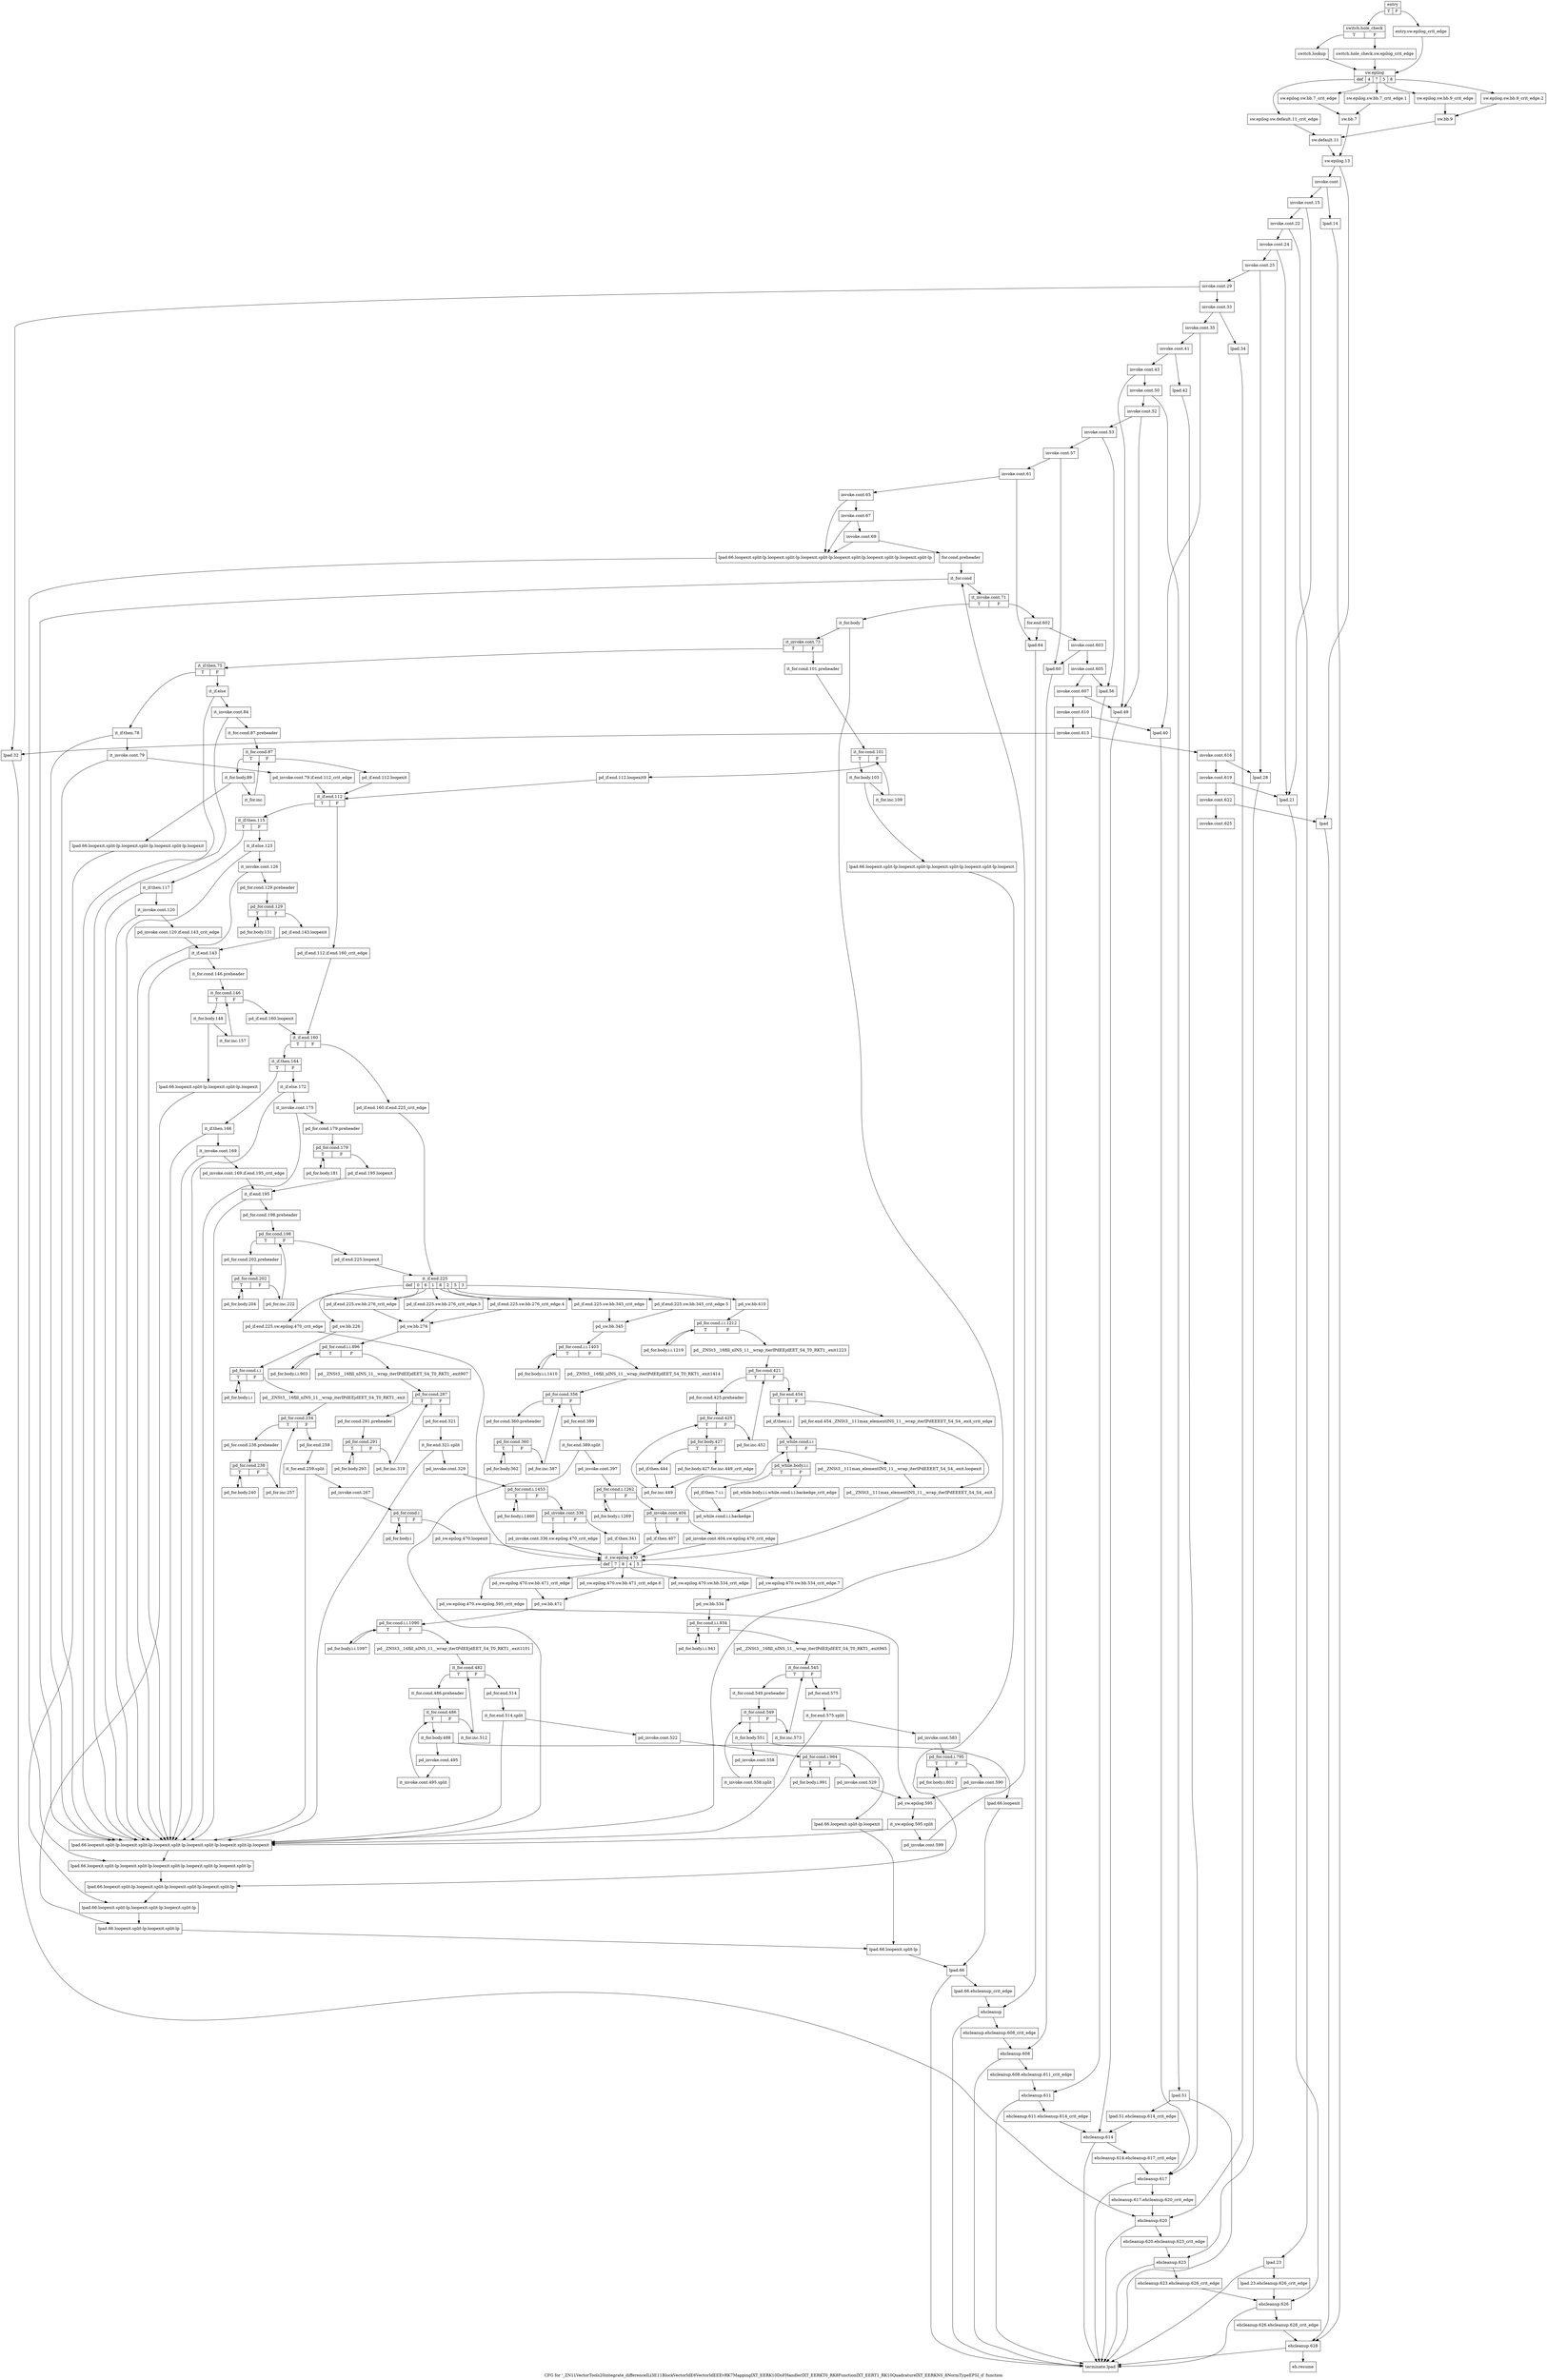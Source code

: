 digraph "CFG for '_ZN11VectorTools20integrate_differenceILi3E11BlockVectorIdE6VectorIdEEEvRK7MappingIXT_EERK10DoFHandlerIXT_EERKT0_RK8FunctionIXT_EERT1_RK10QuadratureIXT_EERKNS_8NormTypeEPSI_d' function" {
	label="CFG for '_ZN11VectorTools20integrate_differenceILi3E11BlockVectorIdE6VectorIdEEEvRK7MappingIXT_EERK10DoFHandlerIXT_EERKT0_RK8FunctionIXT_EERT1_RK10QuadratureIXT_EERKNS_8NormTypeEPSI_d' function";

	Node0x8776510 [shape=record,label="{entry|{<s0>T|<s1>F}}"];
	Node0x8776510:s0 -> Node0x87d6840;
	Node0x8776510:s1 -> Node0x87d67f0;
	Node0x87d67f0 [shape=record,label="{entry.sw.epilog_crit_edge}"];
	Node0x87d67f0 -> Node0x87d6930;
	Node0x87d6840 [shape=record,label="{switch.hole_check|{<s0>T|<s1>F}}"];
	Node0x87d6840:s0 -> Node0x87d68e0;
	Node0x87d6840:s1 -> Node0x87d6890;
	Node0x87d6890 [shape=record,label="{switch.hole_check.sw.epilog_crit_edge}"];
	Node0x87d6890 -> Node0x87d6930;
	Node0x87d68e0 [shape=record,label="{switch.lookup}"];
	Node0x87d68e0 -> Node0x87d6930;
	Node0x87d6930 [shape=record,label="{sw.epilog|{<s0>def|<s1>4|<s2>7|<s3>5|<s4>8}}"];
	Node0x87d6930:s0 -> Node0x87d6ac0;
	Node0x87d6930:s1 -> Node0x87d6a70;
	Node0x87d6930:s2 -> Node0x87d6a20;
	Node0x87d6930:s3 -> Node0x87d69d0;
	Node0x87d6930:s4 -> Node0x87d6980;
	Node0x87d6980 [shape=record,label="{sw.epilog.sw.bb.9_crit_edge.2}"];
	Node0x87d6980 -> Node0x87d6b60;
	Node0x87d69d0 [shape=record,label="{sw.epilog.sw.bb.9_crit_edge}"];
	Node0x87d69d0 -> Node0x87d6b60;
	Node0x87d6a20 [shape=record,label="{sw.epilog.sw.bb.7_crit_edge.1}"];
	Node0x87d6a20 -> Node0x87d6b10;
	Node0x87d6a70 [shape=record,label="{sw.epilog.sw.bb.7_crit_edge}"];
	Node0x87d6a70 -> Node0x87d6b10;
	Node0x87d6ac0 [shape=record,label="{sw.epilog.sw.default.11_crit_edge}"];
	Node0x87d6ac0 -> Node0x87d6bb0;
	Node0x87d6b10 [shape=record,label="{sw.bb.7}"];
	Node0x87d6b10 -> Node0x87d6c00;
	Node0x87d6b60 [shape=record,label="{sw.bb.9}"];
	Node0x87d6b60 -> Node0x87d6bb0;
	Node0x87d6bb0 [shape=record,label="{sw.default.11}"];
	Node0x87d6bb0 -> Node0x87d6c00;
	Node0x87d6c00 [shape=record,label="{sw.epilog.13}"];
	Node0x87d6c00 -> Node0x87d6c50;
	Node0x87d6c00 -> Node0x87d7510;
	Node0x87d6c50 [shape=record,label="{invoke.cont}"];
	Node0x87d6c50 -> Node0x87d6ca0;
	Node0x87d6c50 -> Node0x87d7560;
	Node0x87d6ca0 [shape=record,label="{invoke.cont.15}"];
	Node0x87d6ca0 -> Node0x87d6cf0;
	Node0x87d6ca0 -> Node0x87d75b0;
	Node0x87d6cf0 [shape=record,label="{invoke.cont.22}"];
	Node0x87d6cf0 -> Node0x87d6d40;
	Node0x87d6cf0 -> Node0x87d7600;
	Node0x87d6d40 [shape=record,label="{invoke.cont.24}"];
	Node0x87d6d40 -> Node0x87d6d90;
	Node0x87d6d40 -> Node0x87d75b0;
	Node0x87d6d90 [shape=record,label="{invoke.cont.25}"];
	Node0x87d6d90 -> Node0x87d6de0;
	Node0x87d6d90 -> Node0x87d76a0;
	Node0x87d6de0 [shape=record,label="{invoke.cont.29}"];
	Node0x87d6de0 -> Node0x87d6e30;
	Node0x87d6de0 -> Node0x87d76f0;
	Node0x87d6e30 [shape=record,label="{invoke.cont.33}"];
	Node0x87d6e30 -> Node0x87d6e80;
	Node0x87d6e30 -> Node0x87d7740;
	Node0x87d6e80 [shape=record,label="{invoke.cont.35}"];
	Node0x87d6e80 -> Node0x87d6ed0;
	Node0x87d6e80 -> Node0x87d7790;
	Node0x87d6ed0 [shape=record,label="{invoke.cont.41}"];
	Node0x87d6ed0 -> Node0x87d6f20;
	Node0x87d6ed0 -> Node0x87d77e0;
	Node0x87d6f20 [shape=record,label="{invoke.cont.43}"];
	Node0x87d6f20 -> Node0x87d6f70;
	Node0x87d6f20 -> Node0x87d7830;
	Node0x87d6f70 [shape=record,label="{invoke.cont.50}"];
	Node0x87d6f70 -> Node0x87d6fc0;
	Node0x87d6f70 -> Node0x87d7880;
	Node0x87d6fc0 [shape=record,label="{invoke.cont.52}"];
	Node0x87d6fc0 -> Node0x87d7010;
	Node0x87d6fc0 -> Node0x87d7830;
	Node0x87d7010 [shape=record,label="{invoke.cont.53}"];
	Node0x87d7010 -> Node0x87d7060;
	Node0x87d7010 -> Node0x87d7920;
	Node0x87d7060 [shape=record,label="{invoke.cont.57}"];
	Node0x87d7060 -> Node0x87d70b0;
	Node0x87d7060 -> Node0x87d7970;
	Node0x87d70b0 [shape=record,label="{invoke.cont.61}"];
	Node0x87d70b0 -> Node0x87d7100;
	Node0x87d70b0 -> Node0x87d79c0;
	Node0x87d7100 [shape=record,label="{invoke.cont.65}"];
	Node0x87d7100 -> Node0x87d7150;
	Node0x87d7100 -> Node0x87d7bf0;
	Node0x87d7150 [shape=record,label="{invoke.cont.67}"];
	Node0x87d7150 -> Node0x87d71a0;
	Node0x87d7150 -> Node0x87d7bf0;
	Node0x87d71a0 [shape=record,label="{invoke.cont.69}"];
	Node0x87d71a0 -> Node0x87d71f0;
	Node0x87d71a0 -> Node0x87d7bf0;
	Node0x87d71f0 [shape=record,label="{for.cond.preheader}"];
	Node0x87d71f0 -> Node0x87d7240;
	Node0x87d7240 [shape=record,label="{it_for.cond}"];
	Node0x87d7240 -> Node0x87d7290;
	Node0x87d7240 -> Node0x87d7ba0;
	Node0x87d7290 [shape=record,label="{it_invoke.cont.71|{<s0>T|<s1>F}}"];
	Node0x87d7290:s0 -> Node0x87d72e0;
	Node0x87d7290:s1 -> Node0x87db110;
	Node0x87d72e0 [shape=record,label="{it_for.body}"];
	Node0x87d72e0 -> Node0x87d7330;
	Node0x87d72e0 -> Node0x87d7ba0;
	Node0x87d7330 [shape=record,label="{it_invoke.cont.73|{<s0>T|<s1>F}}"];
	Node0x87d7330:s0 -> Node0x87d73d0;
	Node0x87d7330:s1 -> Node0x87d7380;
	Node0x87d7380 [shape=record,label="{it_for.cond.101.preheader}"];
	Node0x87d7380 -> Node0x87d8050;
	Node0x87d73d0 [shape=record,label="{it_if.then.75|{<s0>T|<s1>F}}"];
	Node0x87d73d0:s0 -> Node0x87d7420;
	Node0x87d73d0:s1 -> Node0x87d7e70;
	Node0x87d7420 [shape=record,label="{it_if.then.78}"];
	Node0x87d7420 -> Node0x87d7470;
	Node0x87d7420 -> Node0x87d7ba0;
	Node0x87d7470 [shape=record,label="{it_invoke.cont.79}"];
	Node0x87d7470 -> Node0x87d74c0;
	Node0x87d7470 -> Node0x87d7ba0;
	Node0x87d74c0 [shape=record,label="{pd_invoke.cont.79.if.end.112_crit_edge}"];
	Node0x87d74c0 -> Node0x87d81e0;
	Node0x87d7510 [shape=record,label="{lpad}"];
	Node0x87d7510 -> Node0x87db930;
	Node0x87d7560 [shape=record,label="{lpad.14}"];
	Node0x87d7560 -> Node0x87db930;
	Node0x87d75b0 [shape=record,label="{lpad.21}"];
	Node0x87d75b0 -> Node0x87db890;
	Node0x87d7600 [shape=record,label="{lpad.23}"];
	Node0x87d7600 -> Node0x87d7650;
	Node0x87d7600 -> Node0x87db9d0;
	Node0x87d7650 [shape=record,label="{lpad.23.ehcleanup.626_crit_edge}"];
	Node0x87d7650 -> Node0x87db890;
	Node0x87d76a0 [shape=record,label="{lpad.28}"];
	Node0x87d76a0 -> Node0x87db7f0;
	Node0x87d76f0 [shape=record,label="{lpad.32}"];
	Node0x87d76f0 -> Node0x87db750;
	Node0x87d7740 [shape=record,label="{lpad.34}"];
	Node0x87d7740 -> Node0x87db750;
	Node0x87d7790 [shape=record,label="{lpad.40}"];
	Node0x87d7790 -> Node0x87db6b0;
	Node0x87d77e0 [shape=record,label="{lpad.42}"];
	Node0x87d77e0 -> Node0x87db6b0;
	Node0x87d7830 [shape=record,label="{lpad.49}"];
	Node0x87d7830 -> Node0x87db610;
	Node0x87d7880 [shape=record,label="{lpad.51}"];
	Node0x87d7880 -> Node0x87d78d0;
	Node0x87d7880 -> Node0x87db9d0;
	Node0x87d78d0 [shape=record,label="{lpad.51.ehcleanup.614_crit_edge}"];
	Node0x87d78d0 -> Node0x87db610;
	Node0x87d7920 [shape=record,label="{lpad.56}"];
	Node0x87d7920 -> Node0x87db570;
	Node0x87d7970 [shape=record,label="{lpad.60}"];
	Node0x87d7970 -> Node0x87db4d0;
	Node0x87d79c0 [shape=record,label="{lpad.64}"];
	Node0x87d79c0 -> Node0x87db430;
	Node0x87d7a10 [shape=record,label="{lpad.66.loopexit}"];
	Node0x87d7a10 -> Node0x87d7dd0;
	Node0x87d7a60 [shape=record,label="{lpad.66.loopexit.split-lp.loopexit}"];
	Node0x87d7a60 -> Node0x87d7d80;
	Node0x87d7ab0 [shape=record,label="{lpad.66.loopexit.split-lp.loopexit.split-lp.loopexit}"];
	Node0x87d7ab0 -> Node0x87d7d30;
	Node0x87d7b00 [shape=record,label="{lpad.66.loopexit.split-lp.loopexit.split-lp.loopexit.split-lp.loopexit}"];
	Node0x87d7b00 -> Node0x87d7ce0;
	Node0x87d7b50 [shape=record,label="{lpad.66.loopexit.split-lp.loopexit.split-lp.loopexit.split-lp.loopexit.split-lp.loopexit}"];
	Node0x87d7b50 -> Node0x87d7c90;
	Node0x87d7ba0 [shape=record,label="{lpad.66.loopexit.split-lp.loopexit.split-lp.loopexit.split-lp.loopexit.split-lp.loopexit.split-lp.loopexit}"];
	Node0x87d7ba0 -> Node0x87d7c40;
	Node0x87d7bf0 [shape=record,label="{lpad.66.loopexit.split-lp.loopexit.split-lp.loopexit.split-lp.loopexit.split-lp.loopexit.split-lp.loopexit.split-lp}"];
	Node0x87d7bf0 -> Node0x87d7c40;
	Node0x87d7c40 [shape=record,label="{lpad.66.loopexit.split-lp.loopexit.split-lp.loopexit.split-lp.loopexit.split-lp.loopexit.split-lp}"];
	Node0x87d7c40 -> Node0x87d7c90;
	Node0x87d7c90 [shape=record,label="{lpad.66.loopexit.split-lp.loopexit.split-lp.loopexit.split-lp.loopexit.split-lp}"];
	Node0x87d7c90 -> Node0x87d7ce0;
	Node0x87d7ce0 [shape=record,label="{lpad.66.loopexit.split-lp.loopexit.split-lp.loopexit.split-lp}"];
	Node0x87d7ce0 -> Node0x87d7d30;
	Node0x87d7d30 [shape=record,label="{lpad.66.loopexit.split-lp.loopexit.split-lp}"];
	Node0x87d7d30 -> Node0x87d7d80;
	Node0x87d7d80 [shape=record,label="{lpad.66.loopexit.split-lp}"];
	Node0x87d7d80 -> Node0x87d7dd0;
	Node0x87d7dd0 [shape=record,label="{lpad.66}"];
	Node0x87d7dd0 -> Node0x87d7e20;
	Node0x87d7dd0 -> Node0x87db9d0;
	Node0x87d7e20 [shape=record,label="{lpad.66.ehcleanup_crit_edge}"];
	Node0x87d7e20 -> Node0x87db430;
	Node0x87d7e70 [shape=record,label="{it_if.else}"];
	Node0x87d7e70 -> Node0x87d7ec0;
	Node0x87d7e70 -> Node0x87d7ba0;
	Node0x87d7ec0 [shape=record,label="{it_invoke.cont.84}"];
	Node0x87d7ec0 -> Node0x87d7f10;
	Node0x87d7ec0 -> Node0x87d7ba0;
	Node0x87d7f10 [shape=record,label="{it_for.cond.87.preheader}"];
	Node0x87d7f10 -> Node0x87d7f60;
	Node0x87d7f60 [shape=record,label="{it_for.cond.87|{<s0>T|<s1>F}}"];
	Node0x87d7f60:s0 -> Node0x87d7fb0;
	Node0x87d7f60:s1 -> Node0x87d8140;
	Node0x87d7fb0 [shape=record,label="{it_for.body.89}"];
	Node0x87d7fb0 -> Node0x87d8000;
	Node0x87d7fb0 -> Node0x87d7b00;
	Node0x87d8000 [shape=record,label="{it_for.inc}"];
	Node0x87d8000 -> Node0x87d7f60;
	Node0x87d8050 [shape=record,label="{it_for.cond.101|{<s0>T|<s1>F}}"];
	Node0x87d8050:s0 -> Node0x87d80a0;
	Node0x87d8050:s1 -> Node0x87d8190;
	Node0x87d80a0 [shape=record,label="{it_for.body.103}"];
	Node0x87d80a0 -> Node0x87d80f0;
	Node0x87d80a0 -> Node0x87d7b50;
	Node0x87d80f0 [shape=record,label="{it_for.inc.109}"];
	Node0x87d80f0 -> Node0x87d8050;
	Node0x87d8140 [shape=record,label="{pd_if.end.112.loopexit}"];
	Node0x87d8140 -> Node0x87d81e0;
	Node0x87d8190 [shape=record,label="{pd_if.end.112.loopexit9}"];
	Node0x87d8190 -> Node0x87d81e0;
	Node0x87d81e0 [shape=record,label="{it_if.end.112|{<s0>T|<s1>F}}"];
	Node0x87d81e0:s0 -> Node0x87d8280;
	Node0x87d81e0:s1 -> Node0x87d8230;
	Node0x87d8230 [shape=record,label="{pd_if.end.112.if.end.160_crit_edge}"];
	Node0x87d8230 -> Node0x87d8780;
	Node0x87d8280 [shape=record,label="{it_if.then.115|{<s0>T|<s1>F}}"];
	Node0x87d8280:s0 -> Node0x87d82d0;
	Node0x87d8280:s1 -> Node0x87d83c0;
	Node0x87d82d0 [shape=record,label="{it_if.then.117}"];
	Node0x87d82d0 -> Node0x87d8320;
	Node0x87d82d0 -> Node0x87d7ba0;
	Node0x87d8320 [shape=record,label="{it_invoke.cont.120}"];
	Node0x87d8320 -> Node0x87d8370;
	Node0x87d8320 -> Node0x87d7ba0;
	Node0x87d8370 [shape=record,label="{pd_invoke.cont.120.if.end.143_crit_edge}"];
	Node0x87d8370 -> Node0x87d85a0;
	Node0x87d83c0 [shape=record,label="{it_if.else.123}"];
	Node0x87d83c0 -> Node0x87d8410;
	Node0x87d83c0 -> Node0x87d7ba0;
	Node0x87d8410 [shape=record,label="{it_invoke.cont.126}"];
	Node0x87d8410 -> Node0x87d8460;
	Node0x87d8410 -> Node0x87d7ba0;
	Node0x87d8460 [shape=record,label="{pd_for.cond.129.preheader}"];
	Node0x87d8460 -> Node0x87d84b0;
	Node0x87d84b0 [shape=record,label="{pd_for.cond.129|{<s0>T|<s1>F}}"];
	Node0x87d84b0:s0 -> Node0x87d8500;
	Node0x87d84b0:s1 -> Node0x87d8550;
	Node0x87d8500 [shape=record,label="{pd_for.body.131}"];
	Node0x87d8500 -> Node0x87d84b0;
	Node0x87d8550 [shape=record,label="{pd_if.end.143.loopexit}"];
	Node0x87d8550 -> Node0x87d85a0;
	Node0x87d85a0 [shape=record,label="{it_if.end.143}"];
	Node0x87d85a0 -> Node0x87d85f0;
	Node0x87d85a0 -> Node0x87d7ba0;
	Node0x87d85f0 [shape=record,label="{it_for.cond.146.preheader}"];
	Node0x87d85f0 -> Node0x87d8640;
	Node0x87d8640 [shape=record,label="{it_for.cond.146|{<s0>T|<s1>F}}"];
	Node0x87d8640:s0 -> Node0x87d8690;
	Node0x87d8640:s1 -> Node0x87d8730;
	Node0x87d8690 [shape=record,label="{it_for.body.148}"];
	Node0x87d8690 -> Node0x87d86e0;
	Node0x87d8690 -> Node0x87d7ab0;
	Node0x87d86e0 [shape=record,label="{it_for.inc.157}"];
	Node0x87d86e0 -> Node0x87d8640;
	Node0x87d8730 [shape=record,label="{pd_if.end.160.loopexit}"];
	Node0x87d8730 -> Node0x87d8780;
	Node0x87d8780 [shape=record,label="{it_if.end.160|{<s0>T|<s1>F}}"];
	Node0x87d8780:s0 -> Node0x87d8820;
	Node0x87d8780:s1 -> Node0x87d87d0;
	Node0x87d87d0 [shape=record,label="{pd_if.end.160.if.end.225_crit_edge}"];
	Node0x87d87d0 -> Node0x87d8dc0;
	Node0x87d8820 [shape=record,label="{it_if.then.164|{<s0>T|<s1>F}}"];
	Node0x87d8820:s0 -> Node0x87d8870;
	Node0x87d8820:s1 -> Node0x87d8960;
	Node0x87d8870 [shape=record,label="{it_if.then.166}"];
	Node0x87d8870 -> Node0x87d88c0;
	Node0x87d8870 -> Node0x87d7ba0;
	Node0x87d88c0 [shape=record,label="{it_invoke.cont.169}"];
	Node0x87d88c0 -> Node0x87d8910;
	Node0x87d88c0 -> Node0x87d7ba0;
	Node0x87d8910 [shape=record,label="{pd_invoke.cont.169.if.end.195_crit_edge}"];
	Node0x87d8910 -> Node0x87d8b40;
	Node0x87d8960 [shape=record,label="{it_if.else.172}"];
	Node0x87d8960 -> Node0x87d89b0;
	Node0x87d8960 -> Node0x87d7ba0;
	Node0x87d89b0 [shape=record,label="{it_invoke.cont.175}"];
	Node0x87d89b0 -> Node0x87d8a00;
	Node0x87d89b0 -> Node0x87d7ba0;
	Node0x87d8a00 [shape=record,label="{pd_for.cond.179.preheader}"];
	Node0x87d8a00 -> Node0x87d8a50;
	Node0x87d8a50 [shape=record,label="{pd_for.cond.179|{<s0>T|<s1>F}}"];
	Node0x87d8a50:s0 -> Node0x87d8aa0;
	Node0x87d8a50:s1 -> Node0x87d8af0;
	Node0x87d8aa0 [shape=record,label="{pd_for.body.181}"];
	Node0x87d8aa0 -> Node0x87d8a50;
	Node0x87d8af0 [shape=record,label="{pd_if.end.195.loopexit}"];
	Node0x87d8af0 -> Node0x87d8b40;
	Node0x87d8b40 [shape=record,label="{it_if.end.195}"];
	Node0x87d8b40 -> Node0x87d8b90;
	Node0x87d8b40 -> Node0x87d7ba0;
	Node0x87d8b90 [shape=record,label="{pd_for.cond.198.preheader}"];
	Node0x87d8b90 -> Node0x87d8be0;
	Node0x87d8be0 [shape=record,label="{pd_for.cond.198|{<s0>T|<s1>F}}"];
	Node0x87d8be0:s0 -> Node0x87d8c30;
	Node0x87d8be0:s1 -> Node0x87d8d70;
	Node0x87d8c30 [shape=record,label="{pd_for.cond.202.preheader}"];
	Node0x87d8c30 -> Node0x87d8c80;
	Node0x87d8c80 [shape=record,label="{pd_for.cond.202|{<s0>T|<s1>F}}"];
	Node0x87d8c80:s0 -> Node0x87d8cd0;
	Node0x87d8c80:s1 -> Node0x87d8d20;
	Node0x87d8cd0 [shape=record,label="{pd_for.body.204}"];
	Node0x87d8cd0 -> Node0x87d8c80;
	Node0x87d8d20 [shape=record,label="{pd_for.inc.222}"];
	Node0x87d8d20 -> Node0x87d8be0;
	Node0x87d8d70 [shape=record,label="{pd_if.end.225.loopexit}"];
	Node0x87d8d70 -> Node0x87d8dc0;
	Node0x87d8dc0 [shape=record,label="{it_if.end.225|{<s0>def|<s1>0|<s2>6|<s3>1|<s4>8|<s5>2|<s6>5|<s7>3}}"];
	Node0x87d8dc0:s0 -> Node0x87d8fa0;
	Node0x87d8dc0:s1 -> Node0x87d8ff0;
	Node0x87d8dc0:s2 -> Node0x87d8f50;
	Node0x87d8dc0:s3 -> Node0x87d8f00;
	Node0x87d8dc0:s4 -> Node0x87d8eb0;
	Node0x87d8dc0:s5 -> Node0x87d8e60;
	Node0x87d8dc0:s6 -> Node0x87d8e10;
	Node0x87d8dc0:s7 -> Node0x87d9e00;
	Node0x87d8e10 [shape=record,label="{pd_if.end.225.sw.bb.345_crit_edge.5}"];
	Node0x87d8e10 -> Node0x87d9900;
	Node0x87d8e60 [shape=record,label="{pd_if.end.225.sw.bb.345_crit_edge}"];
	Node0x87d8e60 -> Node0x87d9900;
	Node0x87d8eb0 [shape=record,label="{pd_if.end.225.sw.bb.276_crit_edge.4}"];
	Node0x87d8eb0 -> Node0x87d9400;
	Node0x87d8f00 [shape=record,label="{pd_if.end.225.sw.bb.276_crit_edge.3}"];
	Node0x87d8f00 -> Node0x87d9400;
	Node0x87d8f50 [shape=record,label="{pd_if.end.225.sw.bb.276_crit_edge}"];
	Node0x87d8f50 -> Node0x87d9400;
	Node0x87d8fa0 [shape=record,label="{pd_if.end.225.sw.epilog.470_crit_edge}"];
	Node0x87d8fa0 -> Node0x87da530;
	Node0x87d8ff0 [shape=record,label="{pd_sw.bb.226}"];
	Node0x87d8ff0 -> Node0x87d9040;
	Node0x87d9040 [shape=record,label="{pd_for.cond.i.i|{<s0>T|<s1>F}}"];
	Node0x87d9040:s0 -> Node0x87d9090;
	Node0x87d9040:s1 -> Node0x87d90e0;
	Node0x87d9090 [shape=record,label="{pd_for.body.i.i}"];
	Node0x87d9090 -> Node0x87d9040;
	Node0x87d90e0 [shape=record,label="{pd__ZNSt3__16fill_nINS_11__wrap_iterIPdEEjdEET_S4_T0_RKT1_.exit}"];
	Node0x87d90e0 -> Node0x87d9130;
	Node0x87d9130 [shape=record,label="{pd_for.cond.234|{<s0>T|<s1>F}}"];
	Node0x87d9130:s0 -> Node0x87d9180;
	Node0x87d9130:s1 -> Node0x87d92c0;
	Node0x87d9180 [shape=record,label="{pd_for.cond.238.preheader}"];
	Node0x87d9180 -> Node0x87d91d0;
	Node0x87d91d0 [shape=record,label="{pd_for.cond.238|{<s0>T|<s1>F}}"];
	Node0x87d91d0:s0 -> Node0x87d9220;
	Node0x87d91d0:s1 -> Node0x87d9270;
	Node0x87d9220 [shape=record,label="{pd_for.body.240}"];
	Node0x87d9220 -> Node0x87d91d0;
	Node0x87d9270 [shape=record,label="{pd_for.inc.257}"];
	Node0x87d9270 -> Node0x87d9130;
	Node0x87d92c0 [shape=record,label="{pd_for.end.259}"];
	Node0x87d92c0 -> Node0xc2dc8c0;
	Node0xc2dc8c0 [shape=record,label="{it_for.end.259.split}"];
	Node0xc2dc8c0 -> Node0x87d9310;
	Node0xc2dc8c0 -> Node0x87d7ba0;
	Node0x87d9310 [shape=record,label="{pd_invoke.cont.267}"];
	Node0x87d9310 -> Node0x87d9360;
	Node0x87d9360 [shape=record,label="{pd_for.cond.i|{<s0>T|<s1>F}}"];
	Node0x87d9360:s0 -> Node0x87d93b0;
	Node0x87d9360:s1 -> Node0x87da4e0;
	Node0x87d93b0 [shape=record,label="{pd_for.body.i}"];
	Node0x87d93b0 -> Node0x87d9360;
	Node0x87d9400 [shape=record,label="{pd_sw.bb.276}"];
	Node0x87d9400 -> Node0x87d9450;
	Node0x87d9450 [shape=record,label="{pd_for.cond.i.i.896|{<s0>T|<s1>F}}"];
	Node0x87d9450:s0 -> Node0x87d94a0;
	Node0x87d9450:s1 -> Node0x87d94f0;
	Node0x87d94a0 [shape=record,label="{pd_for.body.i.i.903}"];
	Node0x87d94a0 -> Node0x87d9450;
	Node0x87d94f0 [shape=record,label="{pd__ZNSt3__16fill_nINS_11__wrap_iterIPdEEjdEET_S4_T0_RKT1_.exit907}"];
	Node0x87d94f0 -> Node0x87d9540;
	Node0x87d9540 [shape=record,label="{pd_for.cond.287|{<s0>T|<s1>F}}"];
	Node0x87d9540:s0 -> Node0x87d9590;
	Node0x87d9540:s1 -> Node0x87d96d0;
	Node0x87d9590 [shape=record,label="{pd_for.cond.291.preheader}"];
	Node0x87d9590 -> Node0x87d95e0;
	Node0x87d95e0 [shape=record,label="{pd_for.cond.291|{<s0>T|<s1>F}}"];
	Node0x87d95e0:s0 -> Node0x87d9630;
	Node0x87d95e0:s1 -> Node0x87d9680;
	Node0x87d9630 [shape=record,label="{pd_for.body.293}"];
	Node0x87d9630 -> Node0x87d95e0;
	Node0x87d9680 [shape=record,label="{pd_for.inc.319}"];
	Node0x87d9680 -> Node0x87d9540;
	Node0x87d96d0 [shape=record,label="{pd_for.end.321}"];
	Node0x87d96d0 -> Node0xc2db860;
	Node0xc2db860 [shape=record,label="{it_for.end.321.split}"];
	Node0xc2db860 -> Node0x87d9720;
	Node0xc2db860 -> Node0x87d7ba0;
	Node0x87d9720 [shape=record,label="{pd_invoke.cont.329}"];
	Node0x87d9720 -> Node0x87d9770;
	Node0x87d9770 [shape=record,label="{pd_for.cond.i.1453|{<s0>T|<s1>F}}"];
	Node0x87d9770:s0 -> Node0x87d97c0;
	Node0x87d9770:s1 -> Node0x87d9810;
	Node0x87d97c0 [shape=record,label="{pd_for.body.i.1460}"];
	Node0x87d97c0 -> Node0x87d9770;
	Node0x87d9810 [shape=record,label="{pd_invoke.cont.336|{<s0>T|<s1>F}}"];
	Node0x87d9810:s0 -> Node0x87d9860;
	Node0x87d9810:s1 -> Node0x87d98b0;
	Node0x87d9860 [shape=record,label="{pd_invoke.cont.336.sw.epilog.470_crit_edge}"];
	Node0x87d9860 -> Node0x87da530;
	Node0x87d98b0 [shape=record,label="{pd_if.then.341}"];
	Node0x87d98b0 -> Node0x87da530;
	Node0x87d9900 [shape=record,label="{pd_sw.bb.345}"];
	Node0x87d9900 -> Node0x87d9950;
	Node0x87d9950 [shape=record,label="{pd_for.cond.i.i.1403|{<s0>T|<s1>F}}"];
	Node0x87d9950:s0 -> Node0x87d99a0;
	Node0x87d9950:s1 -> Node0x87d99f0;
	Node0x87d99a0 [shape=record,label="{pd_for.body.i.i.1410}"];
	Node0x87d99a0 -> Node0x87d9950;
	Node0x87d99f0 [shape=record,label="{pd__ZNSt3__16fill_nINS_11__wrap_iterIPdEEjdEET_S4_T0_RKT1_.exit1414}"];
	Node0x87d99f0 -> Node0x87d9a40;
	Node0x87d9a40 [shape=record,label="{pd_for.cond.356|{<s0>T|<s1>F}}"];
	Node0x87d9a40:s0 -> Node0x87d9a90;
	Node0x87d9a40:s1 -> Node0x87d9bd0;
	Node0x87d9a90 [shape=record,label="{pd_for.cond.360.preheader}"];
	Node0x87d9a90 -> Node0x87d9ae0;
	Node0x87d9ae0 [shape=record,label="{pd_for.cond.360|{<s0>T|<s1>F}}"];
	Node0x87d9ae0:s0 -> Node0x87d9b30;
	Node0x87d9ae0:s1 -> Node0x87d9b80;
	Node0x87d9b30 [shape=record,label="{pd_for.body.362}"];
	Node0x87d9b30 -> Node0x87d9ae0;
	Node0x87d9b80 [shape=record,label="{pd_for.inc.387}"];
	Node0x87d9b80 -> Node0x87d9a40;
	Node0x87d9bd0 [shape=record,label="{pd_for.end.389}"];
	Node0x87d9bd0 -> Node0xc2db290;
	Node0xc2db290 [shape=record,label="{it_for.end.389.split}"];
	Node0xc2db290 -> Node0x87d9c20;
	Node0xc2db290 -> Node0x87d7ba0;
	Node0x87d9c20 [shape=record,label="{pd_invoke.cont.397}"];
	Node0x87d9c20 -> Node0x87d9c70;
	Node0x87d9c70 [shape=record,label="{pd_for.cond.i.1262|{<s0>T|<s1>F}}"];
	Node0x87d9c70:s0 -> Node0x87d9cc0;
	Node0x87d9c70:s1 -> Node0x87d9d10;
	Node0x87d9cc0 [shape=record,label="{pd_for.body.i.1269}"];
	Node0x87d9cc0 -> Node0x87d9c70;
	Node0x87d9d10 [shape=record,label="{pd_invoke.cont.404|{<s0>T|<s1>F}}"];
	Node0x87d9d10:s0 -> Node0x87d9db0;
	Node0x87d9d10:s1 -> Node0x87d9d60;
	Node0x87d9d60 [shape=record,label="{pd_invoke.cont.404.sw.epilog.470_crit_edge}"];
	Node0x87d9d60 -> Node0x87da530;
	Node0x87d9db0 [shape=record,label="{pd_if.then.407}"];
	Node0x87d9db0 -> Node0x87da530;
	Node0x87d9e00 [shape=record,label="{pd_sw.bb.410}"];
	Node0x87d9e00 -> Node0x87d9e50;
	Node0x87d9e50 [shape=record,label="{pd_for.cond.i.i.1212|{<s0>T|<s1>F}}"];
	Node0x87d9e50:s0 -> Node0x87d9ea0;
	Node0x87d9e50:s1 -> Node0x87d9ef0;
	Node0x87d9ea0 [shape=record,label="{pd_for.body.i.i.1219}"];
	Node0x87d9ea0 -> Node0x87d9e50;
	Node0x87d9ef0 [shape=record,label="{pd__ZNSt3__16fill_nINS_11__wrap_iterIPdEEjdEET_S4_T0_RKT1_.exit1223}"];
	Node0x87d9ef0 -> Node0x87d9f40;
	Node0x87d9f40 [shape=record,label="{pd_for.cond.421|{<s0>T|<s1>F}}"];
	Node0x87d9f40:s0 -> Node0x87d9f90;
	Node0x87d9f40:s1 -> Node0x87da1c0;
	Node0x87d9f90 [shape=record,label="{pd_for.cond.425.preheader}"];
	Node0x87d9f90 -> Node0x87d9fe0;
	Node0x87d9fe0 [shape=record,label="{pd_for.cond.425|{<s0>T|<s1>F}}"];
	Node0x87d9fe0:s0 -> Node0x87da030;
	Node0x87d9fe0:s1 -> Node0x87da170;
	Node0x87da030 [shape=record,label="{pd_for.body.427|{<s0>T|<s1>F}}"];
	Node0x87da030:s0 -> Node0x87da0d0;
	Node0x87da030:s1 -> Node0x87da080;
	Node0x87da080 [shape=record,label="{pd_for.body.427.for.inc.449_crit_edge}"];
	Node0x87da080 -> Node0x87da120;
	Node0x87da0d0 [shape=record,label="{pd_if.then.444}"];
	Node0x87da0d0 -> Node0x87da120;
	Node0x87da120 [shape=record,label="{pd_for.inc.449}"];
	Node0x87da120 -> Node0x87d9fe0;
	Node0x87da170 [shape=record,label="{pd_for.inc.452}"];
	Node0x87da170 -> Node0x87d9f40;
	Node0x87da1c0 [shape=record,label="{pd_for.end.454|{<s0>T|<s1>F}}"];
	Node0x87da1c0:s0 -> Node0x87da260;
	Node0x87da1c0:s1 -> Node0x87da210;
	Node0x87da210 [shape=record,label="{pd_for.end.454._ZNSt3__111max_elementINS_11__wrap_iterIPdEEEET_S4_S4_.exit_crit_edge}"];
	Node0x87da210 -> Node0x87da490;
	Node0x87da260 [shape=record,label="{pd_if.then.i.i}"];
	Node0x87da260 -> Node0x87da2b0;
	Node0x87da2b0 [shape=record,label="{pd_while.cond.i.i|{<s0>T|<s1>F}}"];
	Node0x87da2b0:s0 -> Node0x87da300;
	Node0x87da2b0:s1 -> Node0x87da440;
	Node0x87da300 [shape=record,label="{pd_while.body.i.i|{<s0>T|<s1>F}}"];
	Node0x87da300:s0 -> Node0x87da3a0;
	Node0x87da300:s1 -> Node0x87da350;
	Node0x87da350 [shape=record,label="{pd_while.body.i.i.while.cond.i.i.backedge_crit_edge}"];
	Node0x87da350 -> Node0x87da3f0;
	Node0x87da3a0 [shape=record,label="{pd_if.then.7.i.i}"];
	Node0x87da3a0 -> Node0x87da3f0;
	Node0x87da3f0 [shape=record,label="{pd_while.cond.i.i.backedge}"];
	Node0x87da3f0 -> Node0x87da2b0;
	Node0x87da440 [shape=record,label="{pd__ZNSt3__111max_elementINS_11__wrap_iterIPdEEEET_S4_S4_.exit.loopexit}"];
	Node0x87da440 -> Node0x87da490;
	Node0x87da490 [shape=record,label="{pd__ZNSt3__111max_elementINS_11__wrap_iterIPdEEEET_S4_S4_.exit}"];
	Node0x87da490 -> Node0x87da530;
	Node0x87da4e0 [shape=record,label="{pd_sw.epilog.470.loopexit}"];
	Node0x87da4e0 -> Node0x87da530;
	Node0x87da530 [shape=record,label="{it_sw.epilog.470|{<s0>def|<s1>7|<s2>8|<s3>4|<s4>5}}"];
	Node0x87da530:s0 -> Node0x87da6c0;
	Node0x87da530:s1 -> Node0x87da670;
	Node0x87da530:s2 -> Node0x87da620;
	Node0x87da530:s3 -> Node0x87da5d0;
	Node0x87da530:s4 -> Node0x87da580;
	Node0x87da580 [shape=record,label="{pd_sw.epilog.470.sw.bb.534_crit_edge.7}"];
	Node0x87da580 -> Node0x87dabc0;
	Node0x87da5d0 [shape=record,label="{pd_sw.epilog.470.sw.bb.534_crit_edge}"];
	Node0x87da5d0 -> Node0x87dabc0;
	Node0x87da620 [shape=record,label="{pd_sw.epilog.470.sw.bb.471_crit_edge.6}"];
	Node0x87da620 -> Node0x87da710;
	Node0x87da670 [shape=record,label="{pd_sw.epilog.470.sw.bb.471_crit_edge}"];
	Node0x87da670 -> Node0x87da710;
	Node0x87da6c0 [shape=record,label="{pd_sw.epilog.470.sw.epilog.595_crit_edge}"];
	Node0x87da6c0 -> Node0x87db070;
	Node0x87da710 [shape=record,label="{pd_sw.bb.471}"];
	Node0x87da710 -> Node0x87da760;
	Node0x87da760 [shape=record,label="{pd_for.cond.i.i.1090|{<s0>T|<s1>F}}"];
	Node0x87da760:s0 -> Node0x87da7b0;
	Node0x87da760:s1 -> Node0x87da800;
	Node0x87da7b0 [shape=record,label="{pd_for.body.i.i.1097}"];
	Node0x87da7b0 -> Node0x87da760;
	Node0x87da800 [shape=record,label="{pd__ZNSt3__16fill_nINS_11__wrap_iterIPdEEjdEET_S4_T0_RKT1_.exit1101}"];
	Node0x87da800 -> Node0x87da850;
	Node0x87da850 [shape=record,label="{it_for.cond.482|{<s0>T|<s1>F}}"];
	Node0x87da850:s0 -> Node0x87da8a0;
	Node0x87da850:s1 -> Node0x87daa30;
	Node0x87da8a0 [shape=record,label="{it_for.cond.486.preheader}"];
	Node0x87da8a0 -> Node0x87da8f0;
	Node0x87da8f0 [shape=record,label="{it_for.cond.486|{<s0>T|<s1>F}}"];
	Node0x87da8f0:s0 -> Node0x87da940;
	Node0x87da8f0:s1 -> Node0x87da9e0;
	Node0x87da940 [shape=record,label="{it_for.body.488}"];
	Node0x87da940 -> Node0x87da990;
	Node0x87da940 -> Node0x87d7a10;
	Node0x87da990 [shape=record,label="{pd_invoke.cont.495}"];
	Node0x87da990 -> Node0xc2db090;
	Node0xc2db090 [shape=record,label="{it_invoke.cont.495.split}"];
	Node0xc2db090 -> Node0x87da8f0;
	Node0x87da9e0 [shape=record,label="{it_for.inc.512}"];
	Node0x87da9e0 -> Node0x87da850;
	Node0x87daa30 [shape=record,label="{pd_for.end.514}"];
	Node0x87daa30 -> Node0xc3ccca0;
	Node0xc3ccca0 [shape=record,label="{it_for.end.514.split}"];
	Node0xc3ccca0 -> Node0x87daa80;
	Node0xc3ccca0 -> Node0x87d7ba0;
	Node0x87daa80 [shape=record,label="{pd_invoke.cont.522}"];
	Node0x87daa80 -> Node0x87daad0;
	Node0x87daad0 [shape=record,label="{pd_for.cond.i.984|{<s0>T|<s1>F}}"];
	Node0x87daad0:s0 -> Node0x87dab20;
	Node0x87daad0:s1 -> Node0x87dab70;
	Node0x87dab20 [shape=record,label="{pd_for.body.i.991}"];
	Node0x87dab20 -> Node0x87daad0;
	Node0x87dab70 [shape=record,label="{pd_invoke.cont.529}"];
	Node0x87dab70 -> Node0x87db070;
	Node0x87dabc0 [shape=record,label="{pd_sw.bb.534}"];
	Node0x87dabc0 -> Node0x87dac10;
	Node0x87dac10 [shape=record,label="{pd_for.cond.i.i.934|{<s0>T|<s1>F}}"];
	Node0x87dac10:s0 -> Node0x87dac60;
	Node0x87dac10:s1 -> Node0x87dacb0;
	Node0x87dac60 [shape=record,label="{pd_for.body.i.i.941}"];
	Node0x87dac60 -> Node0x87dac10;
	Node0x87dacb0 [shape=record,label="{pd__ZNSt3__16fill_nINS_11__wrap_iterIPdEEjdEET_S4_T0_RKT1_.exit945}"];
	Node0x87dacb0 -> Node0x87dad00;
	Node0x87dad00 [shape=record,label="{it_for.cond.545|{<s0>T|<s1>F}}"];
	Node0x87dad00:s0 -> Node0x87dad50;
	Node0x87dad00:s1 -> Node0x87daee0;
	Node0x87dad50 [shape=record,label="{it_for.cond.549.preheader}"];
	Node0x87dad50 -> Node0x87dada0;
	Node0x87dada0 [shape=record,label="{it_for.cond.549|{<s0>T|<s1>F}}"];
	Node0x87dada0:s0 -> Node0x87dadf0;
	Node0x87dada0:s1 -> Node0x87dae90;
	Node0x87dadf0 [shape=record,label="{it_for.body.551}"];
	Node0x87dadf0 -> Node0x87dae40;
	Node0x87dadf0 -> Node0x87d7a60;
	Node0x87dae40 [shape=record,label="{pd_invoke.cont.558}"];
	Node0x87dae40 -> Node0xc2db6e0;
	Node0xc2db6e0 [shape=record,label="{it_invoke.cont.558.split}"];
	Node0xc2db6e0 -> Node0x87dada0;
	Node0x87dae90 [shape=record,label="{it_for.inc.573}"];
	Node0x87dae90 -> Node0x87dad00;
	Node0x87daee0 [shape=record,label="{pd_for.end.575}"];
	Node0x87daee0 -> Node0xc2dbab0;
	Node0xc2dbab0 [shape=record,label="{it_for.end.575.split}"];
	Node0xc2dbab0 -> Node0x87daf30;
	Node0xc2dbab0 -> Node0x87d7ba0;
	Node0x87daf30 [shape=record,label="{pd_invoke.cont.583}"];
	Node0x87daf30 -> Node0x87daf80;
	Node0x87daf80 [shape=record,label="{pd_for.cond.i.795|{<s0>T|<s1>F}}"];
	Node0x87daf80:s0 -> Node0x87dafd0;
	Node0x87daf80:s1 -> Node0x87db020;
	Node0x87dafd0 [shape=record,label="{pd_for.body.i.802}"];
	Node0x87dafd0 -> Node0x87daf80;
	Node0x87db020 [shape=record,label="{pd_invoke.cont.590}"];
	Node0x87db020 -> Node0x87db070;
	Node0x87db070 [shape=record,label="{pd_sw.epilog.595}"];
	Node0x87db070 -> Node0xc2dc100;
	Node0xc2dc100 [shape=record,label="{it_sw.epilog.595.split}"];
	Node0xc2dc100 -> Node0x87db0c0;
	Node0xc2dc100 -> Node0x87d7ba0;
	Node0x87db0c0 [shape=record,label="{pd_invoke.cont.599}"];
	Node0x87db0c0 -> Node0x87d7240;
	Node0x87db110 [shape=record,label="{for.end.602}"];
	Node0x87db110 -> Node0x87db160;
	Node0x87db110 -> Node0x87d79c0;
	Node0x87db160 [shape=record,label="{invoke.cont.603}"];
	Node0x87db160 -> Node0x87db1b0;
	Node0x87db160 -> Node0x87d7970;
	Node0x87db1b0 [shape=record,label="{invoke.cont.605}"];
	Node0x87db1b0 -> Node0x87db200;
	Node0x87db1b0 -> Node0x87d7920;
	Node0x87db200 [shape=record,label="{invoke.cont.607}"];
	Node0x87db200 -> Node0x87db250;
	Node0x87db200 -> Node0x87d7830;
	Node0x87db250 [shape=record,label="{invoke.cont.610}"];
	Node0x87db250 -> Node0x87db2a0;
	Node0x87db250 -> Node0x87d7790;
	Node0x87db2a0 [shape=record,label="{invoke.cont.613}"];
	Node0x87db2a0 -> Node0x87db2f0;
	Node0x87db2a0 -> Node0x87d76f0;
	Node0x87db2f0 [shape=record,label="{invoke.cont.616}"];
	Node0x87db2f0 -> Node0x87db340;
	Node0x87db2f0 -> Node0x87d76a0;
	Node0x87db340 [shape=record,label="{invoke.cont.619}"];
	Node0x87db340 -> Node0x87db390;
	Node0x87db340 -> Node0x87d75b0;
	Node0x87db390 [shape=record,label="{invoke.cont.622}"];
	Node0x87db390 -> Node0x87db3e0;
	Node0x87db390 -> Node0x87d7510;
	Node0x87db3e0 [shape=record,label="{invoke.cont.625}"];
	Node0x87db430 [shape=record,label="{ehcleanup}"];
	Node0x87db430 -> Node0x87db480;
	Node0x87db430 -> Node0x87db9d0;
	Node0x87db480 [shape=record,label="{ehcleanup.ehcleanup.608_crit_edge}"];
	Node0x87db480 -> Node0x87db4d0;
	Node0x87db4d0 [shape=record,label="{ehcleanup.608}"];
	Node0x87db4d0 -> Node0x87db520;
	Node0x87db4d0 -> Node0x87db9d0;
	Node0x87db520 [shape=record,label="{ehcleanup.608.ehcleanup.611_crit_edge}"];
	Node0x87db520 -> Node0x87db570;
	Node0x87db570 [shape=record,label="{ehcleanup.611}"];
	Node0x87db570 -> Node0x87db5c0;
	Node0x87db570 -> Node0x87db9d0;
	Node0x87db5c0 [shape=record,label="{ehcleanup.611.ehcleanup.614_crit_edge}"];
	Node0x87db5c0 -> Node0x87db610;
	Node0x87db610 [shape=record,label="{ehcleanup.614}"];
	Node0x87db610 -> Node0x87db660;
	Node0x87db610 -> Node0x87db9d0;
	Node0x87db660 [shape=record,label="{ehcleanup.614.ehcleanup.617_crit_edge}"];
	Node0x87db660 -> Node0x87db6b0;
	Node0x87db6b0 [shape=record,label="{ehcleanup.617}"];
	Node0x87db6b0 -> Node0x87db700;
	Node0x87db6b0 -> Node0x87db9d0;
	Node0x87db700 [shape=record,label="{ehcleanup.617.ehcleanup.620_crit_edge}"];
	Node0x87db700 -> Node0x87db750;
	Node0x87db750 [shape=record,label="{ehcleanup.620}"];
	Node0x87db750 -> Node0x87db7a0;
	Node0x87db750 -> Node0x87db9d0;
	Node0x87db7a0 [shape=record,label="{ehcleanup.620.ehcleanup.623_crit_edge}"];
	Node0x87db7a0 -> Node0x87db7f0;
	Node0x87db7f0 [shape=record,label="{ehcleanup.623}"];
	Node0x87db7f0 -> Node0x87db840;
	Node0x87db7f0 -> Node0x87db9d0;
	Node0x87db840 [shape=record,label="{ehcleanup.623.ehcleanup.626_crit_edge}"];
	Node0x87db840 -> Node0x87db890;
	Node0x87db890 [shape=record,label="{ehcleanup.626}"];
	Node0x87db890 -> Node0x87db8e0;
	Node0x87db890 -> Node0x87db9d0;
	Node0x87db8e0 [shape=record,label="{ehcleanup.626.ehcleanup.628_crit_edge}"];
	Node0x87db8e0 -> Node0x87db930;
	Node0x87db930 [shape=record,label="{ehcleanup.628}"];
	Node0x87db930 -> Node0x87db980;
	Node0x87db930 -> Node0x87db9d0;
	Node0x87db980 [shape=record,label="{eh.resume}"];
	Node0x87db9d0 [shape=record,label="{terminate.lpad}"];
}

